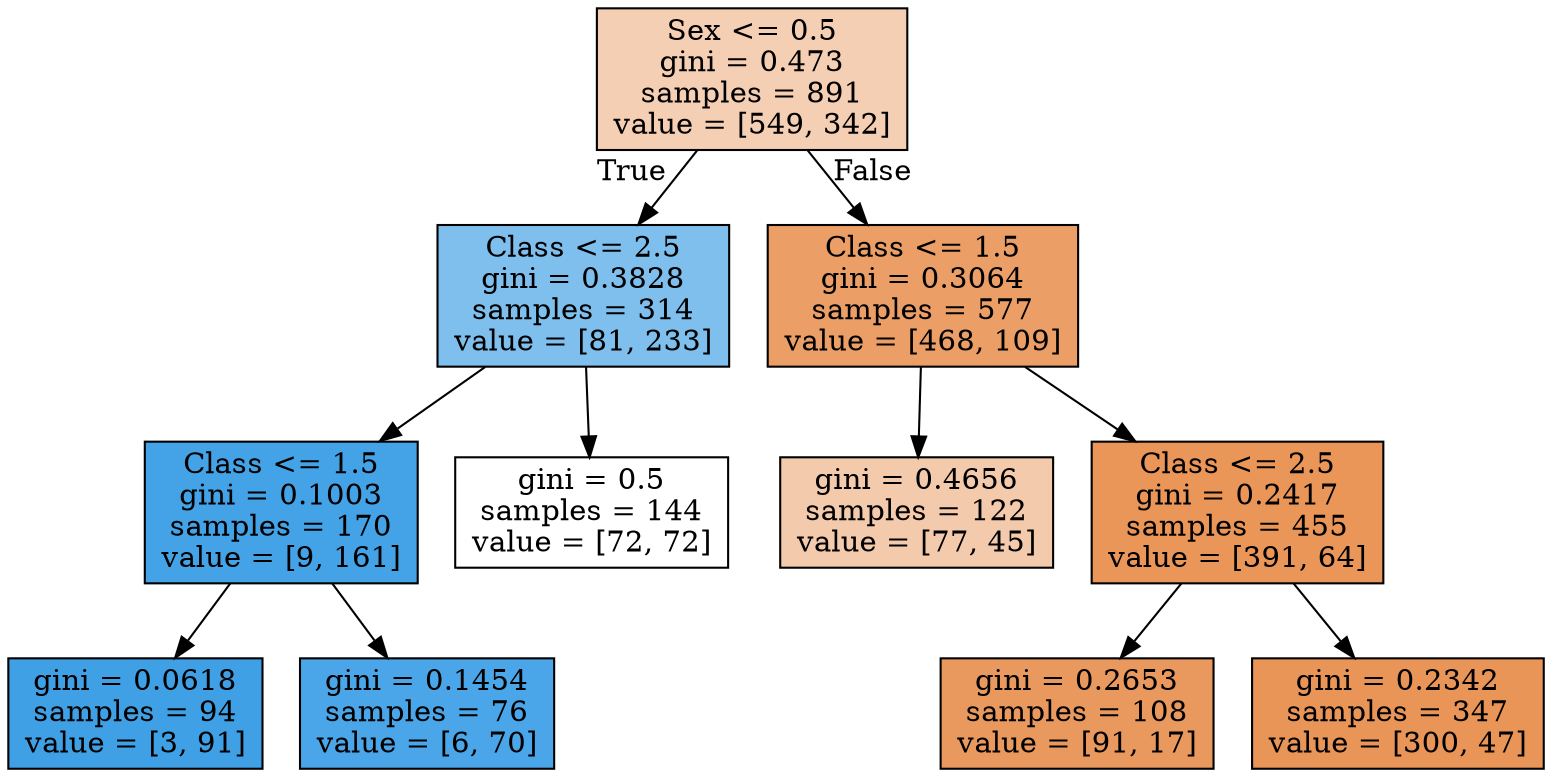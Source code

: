digraph Tree {
node [shape=box, style="filled", color="black"] ;
0 [label="Sex <= 0.5\ngini = 0.473\nsamples = 891\nvalue = [549, 342]", fillcolor="#e5813960"] ;
1 [label="Class <= 2.5\ngini = 0.3828\nsamples = 314\nvalue = [81, 233]", fillcolor="#399de5a6"] ;
0 -> 1 [labeldistance=2.5, labelangle=45, headlabel="True"] ;
2 [label="Class <= 1.5\ngini = 0.1003\nsamples = 170\nvalue = [9, 161]", fillcolor="#399de5f1"] ;
1 -> 2 ;
3 [label="gini = 0.0618\nsamples = 94\nvalue = [3, 91]", fillcolor="#399de5f7"] ;
2 -> 3 ;
4 [label="gini = 0.1454\nsamples = 76\nvalue = [6, 70]", fillcolor="#399de5e9"] ;
2 -> 4 ;
5 [label="gini = 0.5\nsamples = 144\nvalue = [72, 72]", fillcolor="#e5813900"] ;
1 -> 5 ;
6 [label="Class <= 1.5\ngini = 0.3064\nsamples = 577\nvalue = [468, 109]", fillcolor="#e58139c4"] ;
0 -> 6 [labeldistance=2.5, labelangle=-45, headlabel="False"] ;
7 [label="gini = 0.4656\nsamples = 122\nvalue = [77, 45]", fillcolor="#e581396a"] ;
6 -> 7 ;
8 [label="Class <= 2.5\ngini = 0.2417\nsamples = 455\nvalue = [391, 64]", fillcolor="#e58139d5"] ;
6 -> 8 ;
9 [label="gini = 0.2653\nsamples = 108\nvalue = [91, 17]", fillcolor="#e58139cf"] ;
8 -> 9 ;
10 [label="gini = 0.2342\nsamples = 347\nvalue = [300, 47]", fillcolor="#e58139d7"] ;
8 -> 10 ;
}